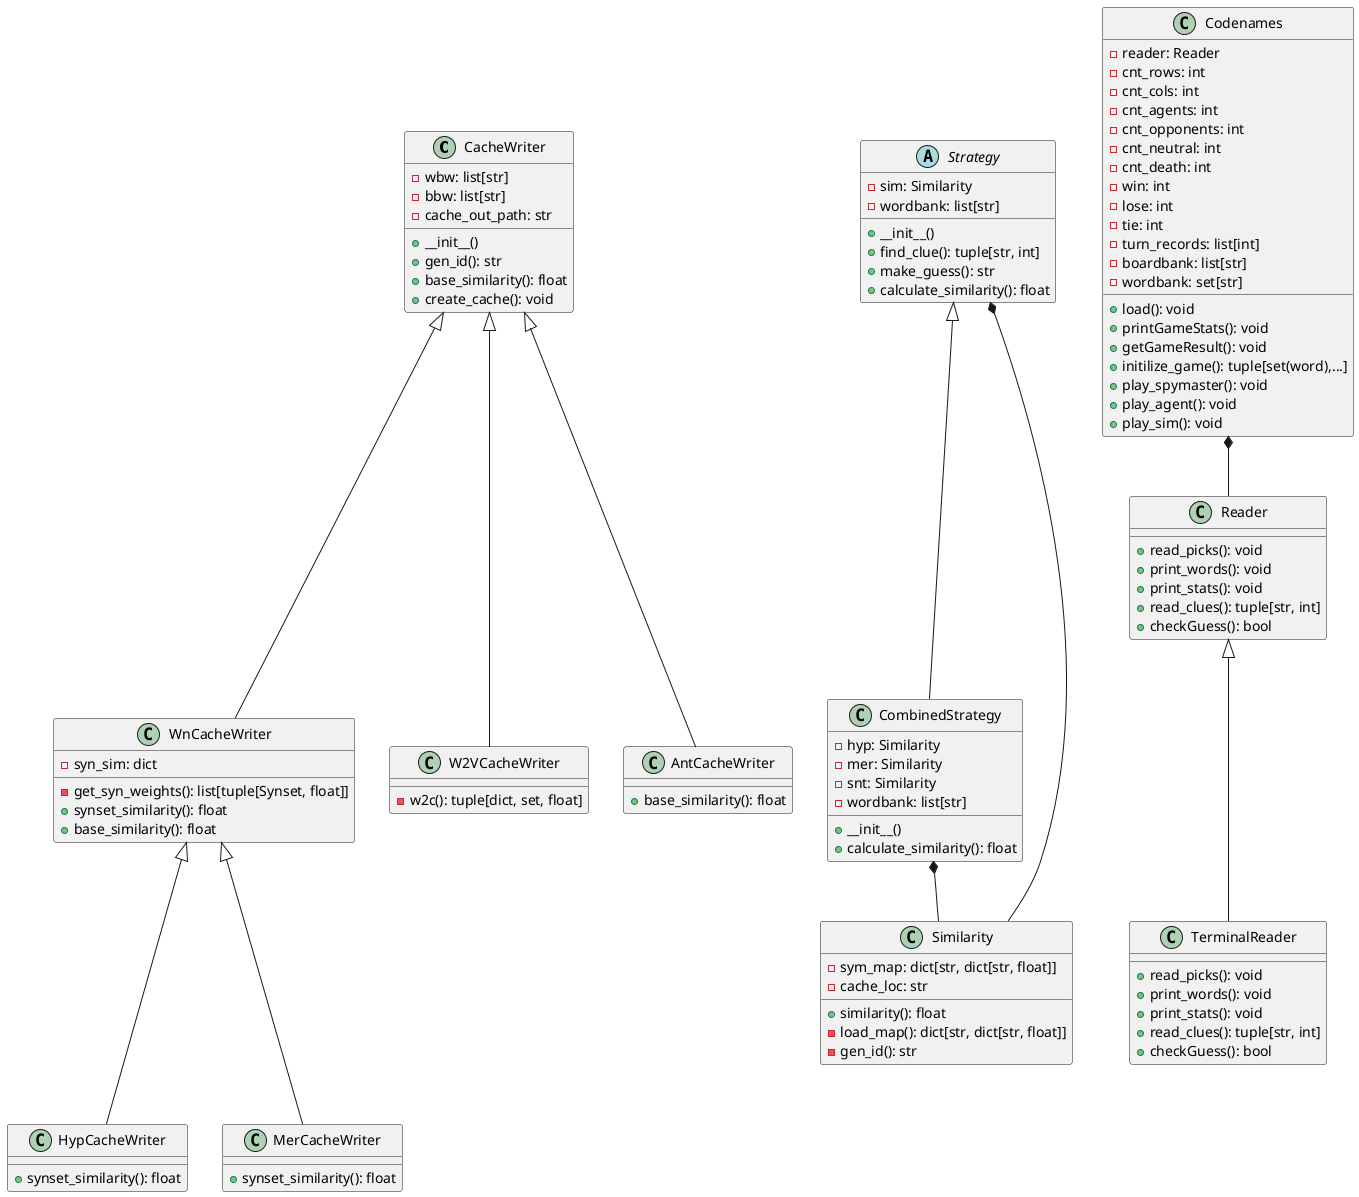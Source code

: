 @startuml
' Class defenitions
class CacheWriter
{
    -wbw: list[str]
    -bbw: list[str]
    -cache_out_path: str
    +__init__()
    +gen_id(): str
    +base_similarity(): float
    +create_cache(): void


}
class WnCacheWriter{
    -syn_sim: dict
    -get_syn_weights(): list[tuple[Synset, float]]
    + synset_similarity(): float 
    +base_similarity(): float
}

class W2VCacheWriter{
    - w2c(): tuple[dict, set, float]
}

class HypCacheWriter {
    + synset_similarity(): float
}

class MerCacheWriter {
    + synset_similarity(): float

}

class AntCacheWriter{
    + base_similarity(): float
}
abstract class Strategy {
    -sim: Similarity
    -wordbank: list[str]
    +__init__()
    + find_clue(): tuple[str, int]
    + make_guess(): str
    + calculate_similarity(): float
}
class CombinedStrategy {
    - hyp: Similarity
    - mer: Similarity
    - snt: Similarity
    - wordbank: list[str]
    +__init__()
    + calculate_similarity(): float
}
class Similarity{
    -sym_map: dict[str, dict[str, float]]
    -cache_loc: str
    +similarity(): float 
    -load_map(): dict[str, dict[str, float]]
    -gen_id(): str

    
}

class Codenames {
    -reader: Reader
    -cnt_rows: int
    -cnt_cols: int
    -cnt_agents: int
    -cnt_opponents: int
    -cnt_neutral: int
    -cnt_death: int
    -win: int
    -lose: int
    -tie: int
    -turn_records: list[int]
    -boardbank: list[str]
    -wordbank: set[str]
    +load(): void 
    +printGameStats(): void 
    +getGameResult(): void 
    +initilize_game(): tuple[set(word),...]
    +play_spymaster(): void 
    +play_agent(): void
    +play_sim(): void


}

class Reader{
    + read_picks(): void
    + print_words(): void
    + print_stats(): void
    + read_clues(): tuple[str, int]
    + checkGuess(): bool

}

class TerminalReader{
    + read_picks(): void
    + print_words(): void
    + print_stats(): void
    + read_clues(): tuple[str, int]
    + checkGuess(): bool

}

' Class relationship
Strategy <|--- CombinedStrategy
Strategy *-- Similarity
CombinedStrategy *-- Similarity
CacheWriter<|---WnCacheWriter
CacheWriter<|---W2VCacheWriter
WnCacheWriter<|--- HypCacheWriter
WnCacheWriter<|--- MerCacheWriter
CacheWriter<|---AntCacheWriter
Reader <|---  TerminalReader
Codenames *-- Reader
@enduml